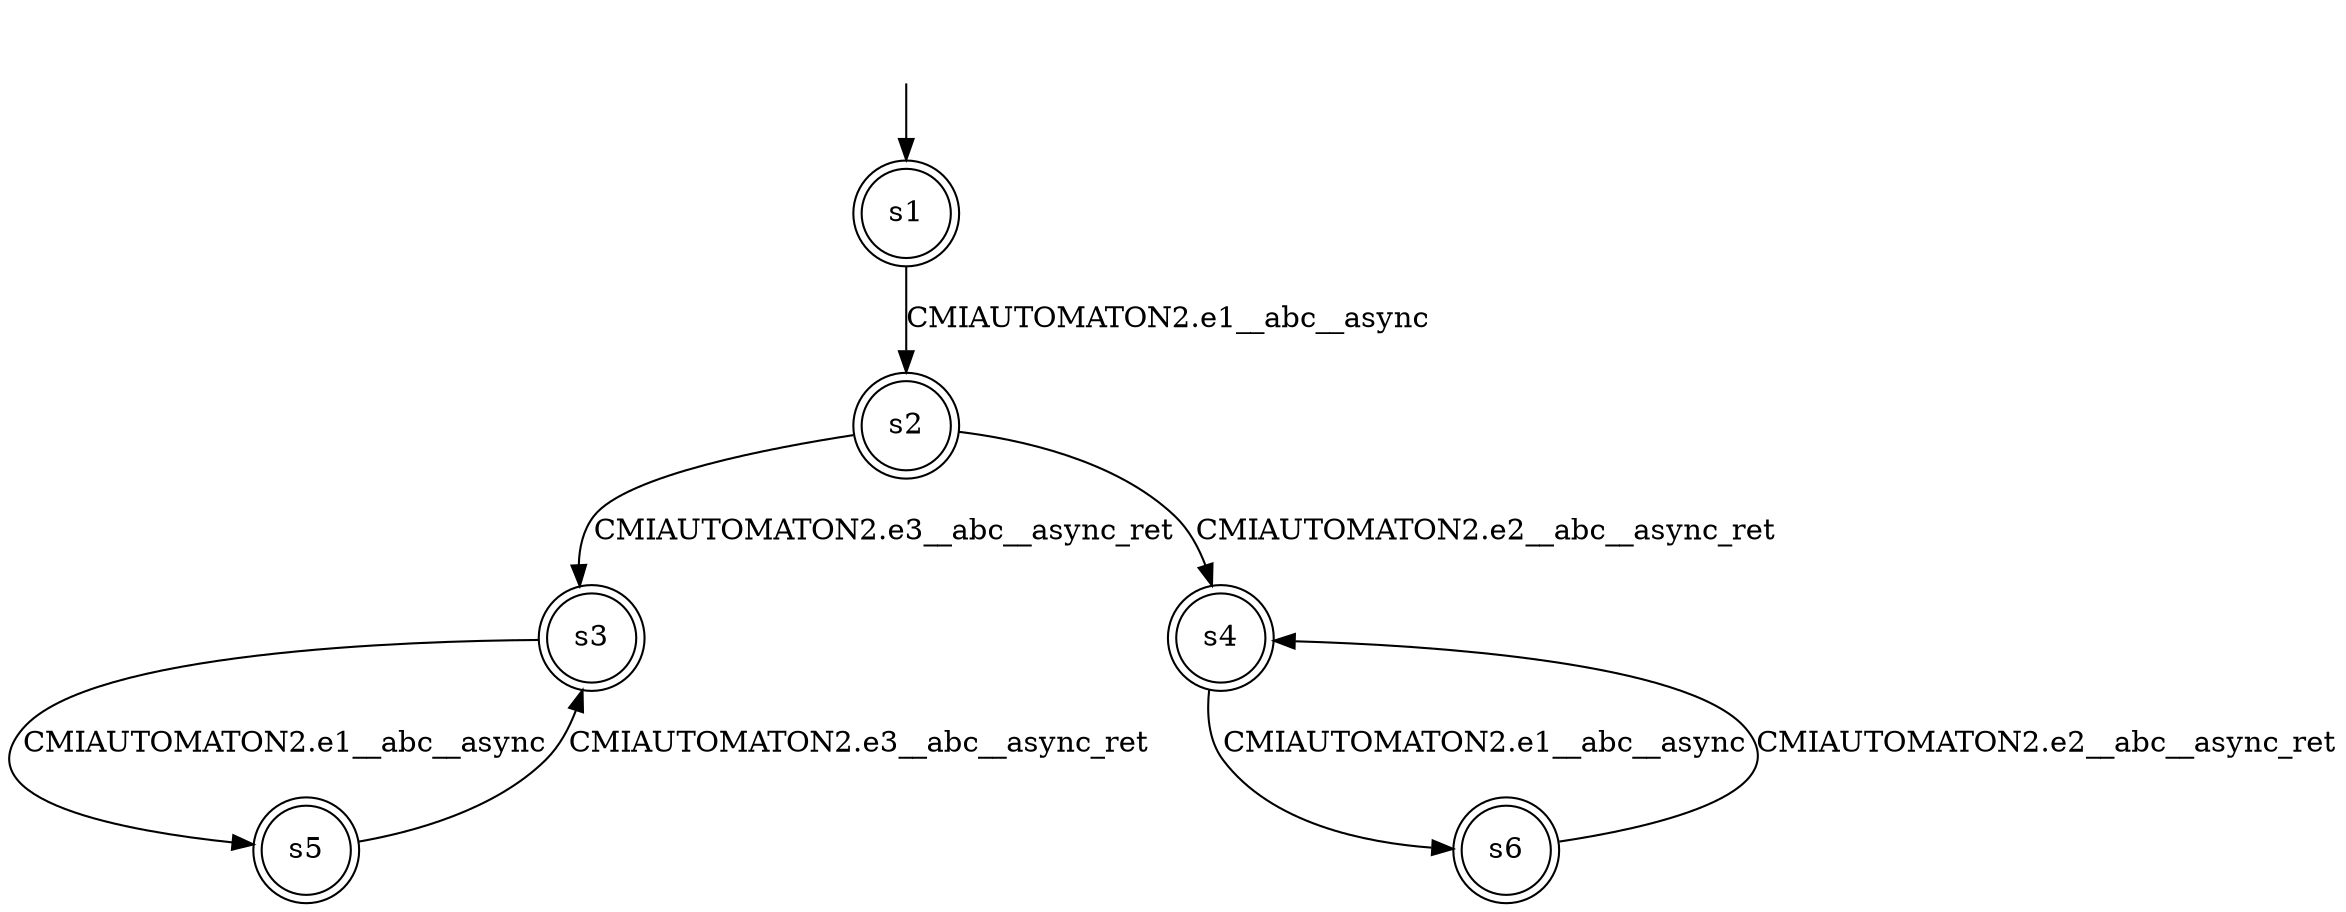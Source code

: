 digraph automaton {
	1 [label=<s1> shape="doublecircle"];
	2 [label=<s2> shape="doublecircle"];
	3 [label=<s3> shape="doublecircle"];
	4 [label=<s4> shape="doublecircle"];
	5 [label=<s5> shape="doublecircle"];
	6 [label=<s6> shape="doublecircle"];
	__init1 [label=<> shape="none"];
	__init1 -> 1;
	1 -> 2 [label=<CMIAUTOMATON2.e1__abc__async> id="1-0-2"];
	2 -> 3 [label=<CMIAUTOMATON2.e3__abc__async_ret> id="2-0-3"];
	2 -> 4 [label=<CMIAUTOMATON2.e2__abc__async_ret> id="2-1-4"];
	3 -> 5 [label=<CMIAUTOMATON2.e1__abc__async> id="3-0-5"];
	4 -> 6 [label=<CMIAUTOMATON2.e1__abc__async> id="4-0-6"];
	5 -> 3 [label=<CMIAUTOMATON2.e3__abc__async_ret> id="5-0-3"];
	6 -> 4 [label=<CMIAUTOMATON2.e2__abc__async_ret> id="6-0-4"];
}
